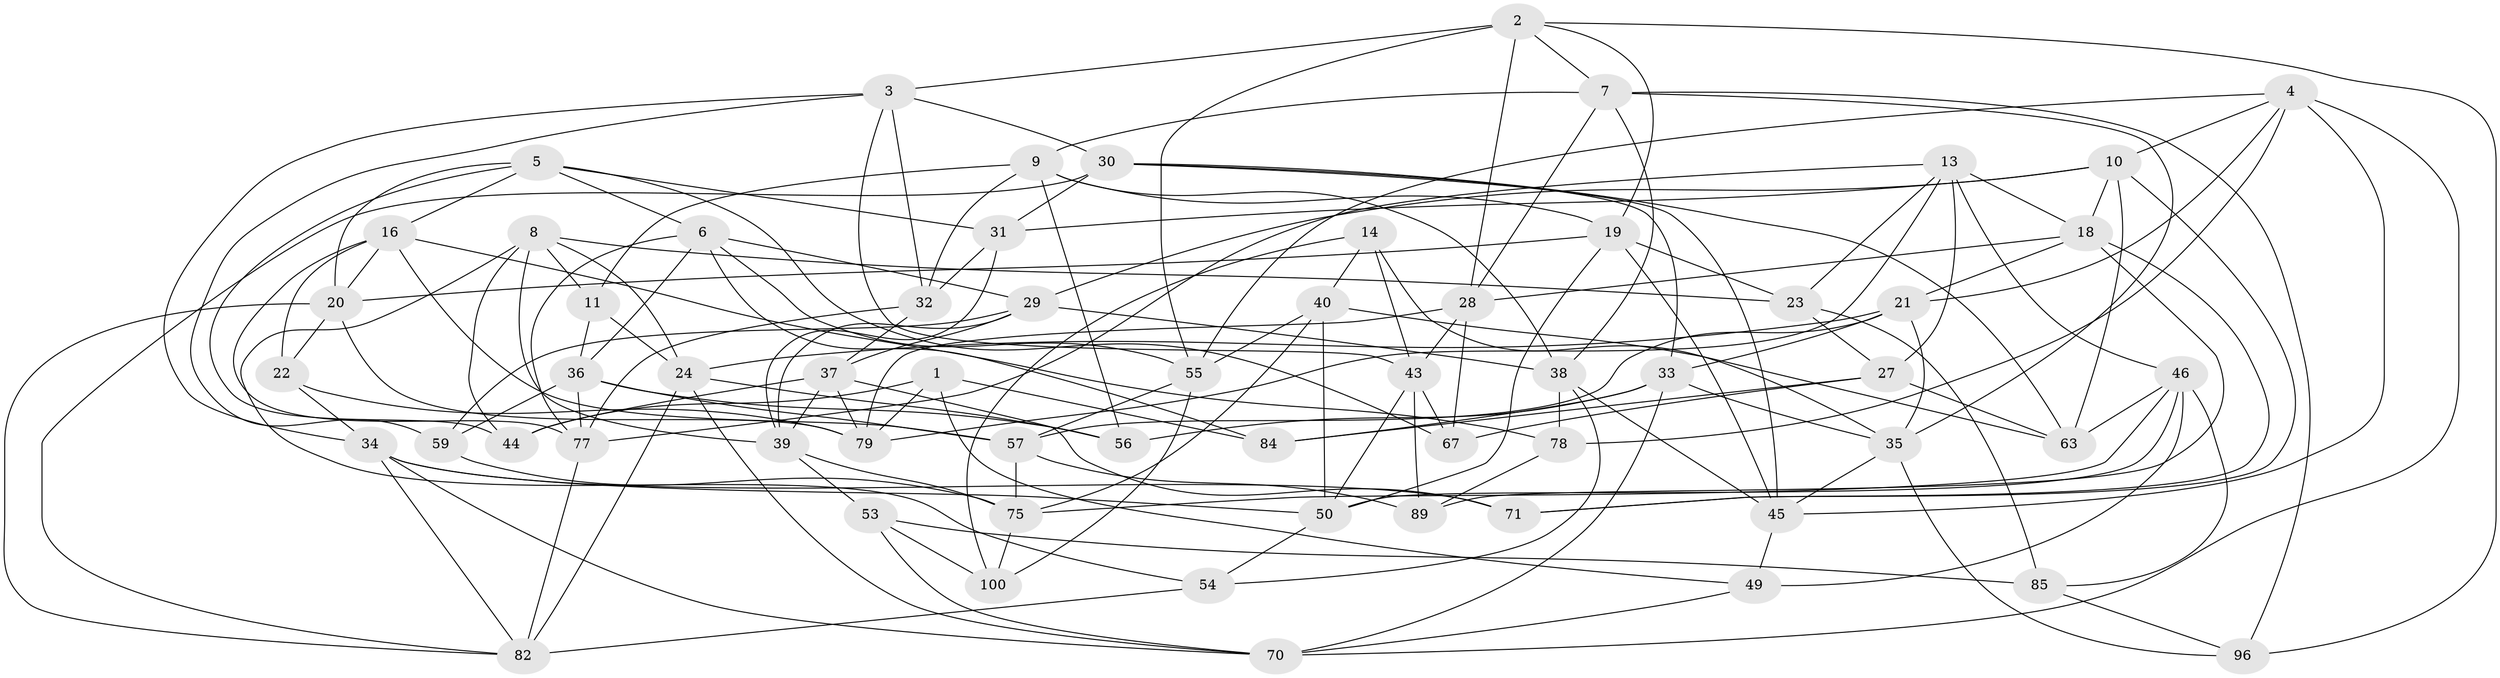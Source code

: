 // original degree distribution, {4: 1.0}
// Generated by graph-tools (version 1.1) at 2025/42/03/06/25 10:42:21]
// undirected, 61 vertices, 162 edges
graph export_dot {
graph [start="1"]
  node [color=gray90,style=filled];
  1;
  2 [super="+64"];
  3 [super="+15"];
  4 [super="+51"];
  5 [super="+12"];
  6 [super="+94"];
  7 [super="+74"];
  8 [super="+41"];
  9 [super="+99"];
  10 [super="+25"];
  11;
  13 [super="+61"];
  14;
  16 [super="+17"];
  18 [super="+52"];
  19 [super="+26"];
  20 [super="+58"];
  21 [super="+47"];
  22;
  23 [super="+101"];
  24 [super="+104"];
  27 [super="+62"];
  28 [super="+60"];
  29 [super="+86"];
  30 [super="+95"];
  31 [super="+72"];
  32 [super="+93"];
  33 [super="+69"];
  34 [super="+81"];
  35 [super="+48"];
  36 [super="+80"];
  37 [super="+68"];
  38 [super="+73"];
  39 [super="+42"];
  40 [super="+88"];
  43 [super="+98"];
  44;
  45 [super="+91"];
  46 [super="+65"];
  49;
  50 [super="+102"];
  53;
  54;
  55 [super="+90"];
  56;
  57 [super="+66"];
  59;
  63 [super="+97"];
  67;
  70 [super="+87"];
  71;
  75 [super="+76"];
  77 [super="+92"];
  78;
  79 [super="+103"];
  82 [super="+83"];
  84;
  85;
  89;
  96;
  100;
  1 -- 84;
  1 -- 44;
  1 -- 49;
  1 -- 79;
  2 -- 19;
  2 -- 55;
  2 -- 96;
  2 -- 28;
  2 -- 7;
  2 -- 3;
  3 -- 32;
  3 -- 30;
  3 -- 43;
  3 -- 59;
  3 -- 34;
  4 -- 55;
  4 -- 70;
  4 -- 45;
  4 -- 10;
  4 -- 21;
  4 -- 78;
  5 -- 44;
  5 -- 31;
  5 -- 16;
  5 -- 67;
  5 -- 6;
  5 -- 20;
  6 -- 84;
  6 -- 55;
  6 -- 77;
  6 -- 36;
  6 -- 29;
  7 -- 96;
  7 -- 35;
  7 -- 28;
  7 -- 38;
  7 -- 9;
  8 -- 11;
  8 -- 54;
  8 -- 24;
  8 -- 44;
  8 -- 23;
  8 -- 39;
  9 -- 11;
  9 -- 56;
  9 -- 38;
  9 -- 19;
  9 -- 32;
  10 -- 71;
  10 -- 29;
  10 -- 18;
  10 -- 63;
  10 -- 31;
  11 -- 36;
  11 -- 24;
  13 -- 23;
  13 -- 46;
  13 -- 18;
  13 -- 77;
  13 -- 79;
  13 -- 27;
  14 -- 43;
  14 -- 100;
  14 -- 35;
  14 -- 40;
  16 -- 57;
  16 -- 20;
  16 -- 78;
  16 -- 77;
  16 -- 22;
  18 -- 71;
  18 -- 89;
  18 -- 28;
  18 -- 21;
  19 -- 50;
  19 -- 23;
  19 -- 20;
  19 -- 45;
  20 -- 22;
  20 -- 82;
  20 -- 79;
  21 -- 24;
  21 -- 35;
  21 -- 33;
  21 -- 57;
  22 -- 34;
  22 -- 79;
  23 -- 27 [weight=2];
  23 -- 85;
  24 -- 56;
  24 -- 70;
  24 -- 82;
  27 -- 84;
  27 -- 63;
  27 -- 67;
  28 -- 67;
  28 -- 43;
  28 -- 79;
  29 -- 59;
  29 -- 38;
  29 -- 37;
  29 -- 39;
  30 -- 33;
  30 -- 45;
  30 -- 82;
  30 -- 31;
  30 -- 63;
  31 -- 39;
  31 -- 32 [weight=2];
  32 -- 37;
  32 -- 77;
  33 -- 84;
  33 -- 56;
  33 -- 35;
  33 -- 70;
  34 -- 71;
  34 -- 70;
  34 -- 50;
  34 -- 82;
  35 -- 96;
  35 -- 45;
  36 -- 77;
  36 -- 56;
  36 -- 57;
  36 -- 59;
  37 -- 44;
  37 -- 71;
  37 -- 79;
  37 -- 39;
  38 -- 54;
  38 -- 78;
  38 -- 45;
  39 -- 53;
  39 -- 75;
  40 -- 63 [weight=2];
  40 -- 75;
  40 -- 55;
  40 -- 50;
  43 -- 89;
  43 -- 50;
  43 -- 67;
  45 -- 49;
  46 -- 63;
  46 -- 50;
  46 -- 49;
  46 -- 85;
  46 -- 75;
  49 -- 70;
  50 -- 54;
  53 -- 85;
  53 -- 100;
  53 -- 70;
  54 -- 82;
  55 -- 100;
  55 -- 57;
  57 -- 75;
  57 -- 89;
  59 -- 75;
  75 -- 100;
  77 -- 82;
  78 -- 89;
  85 -- 96;
}
